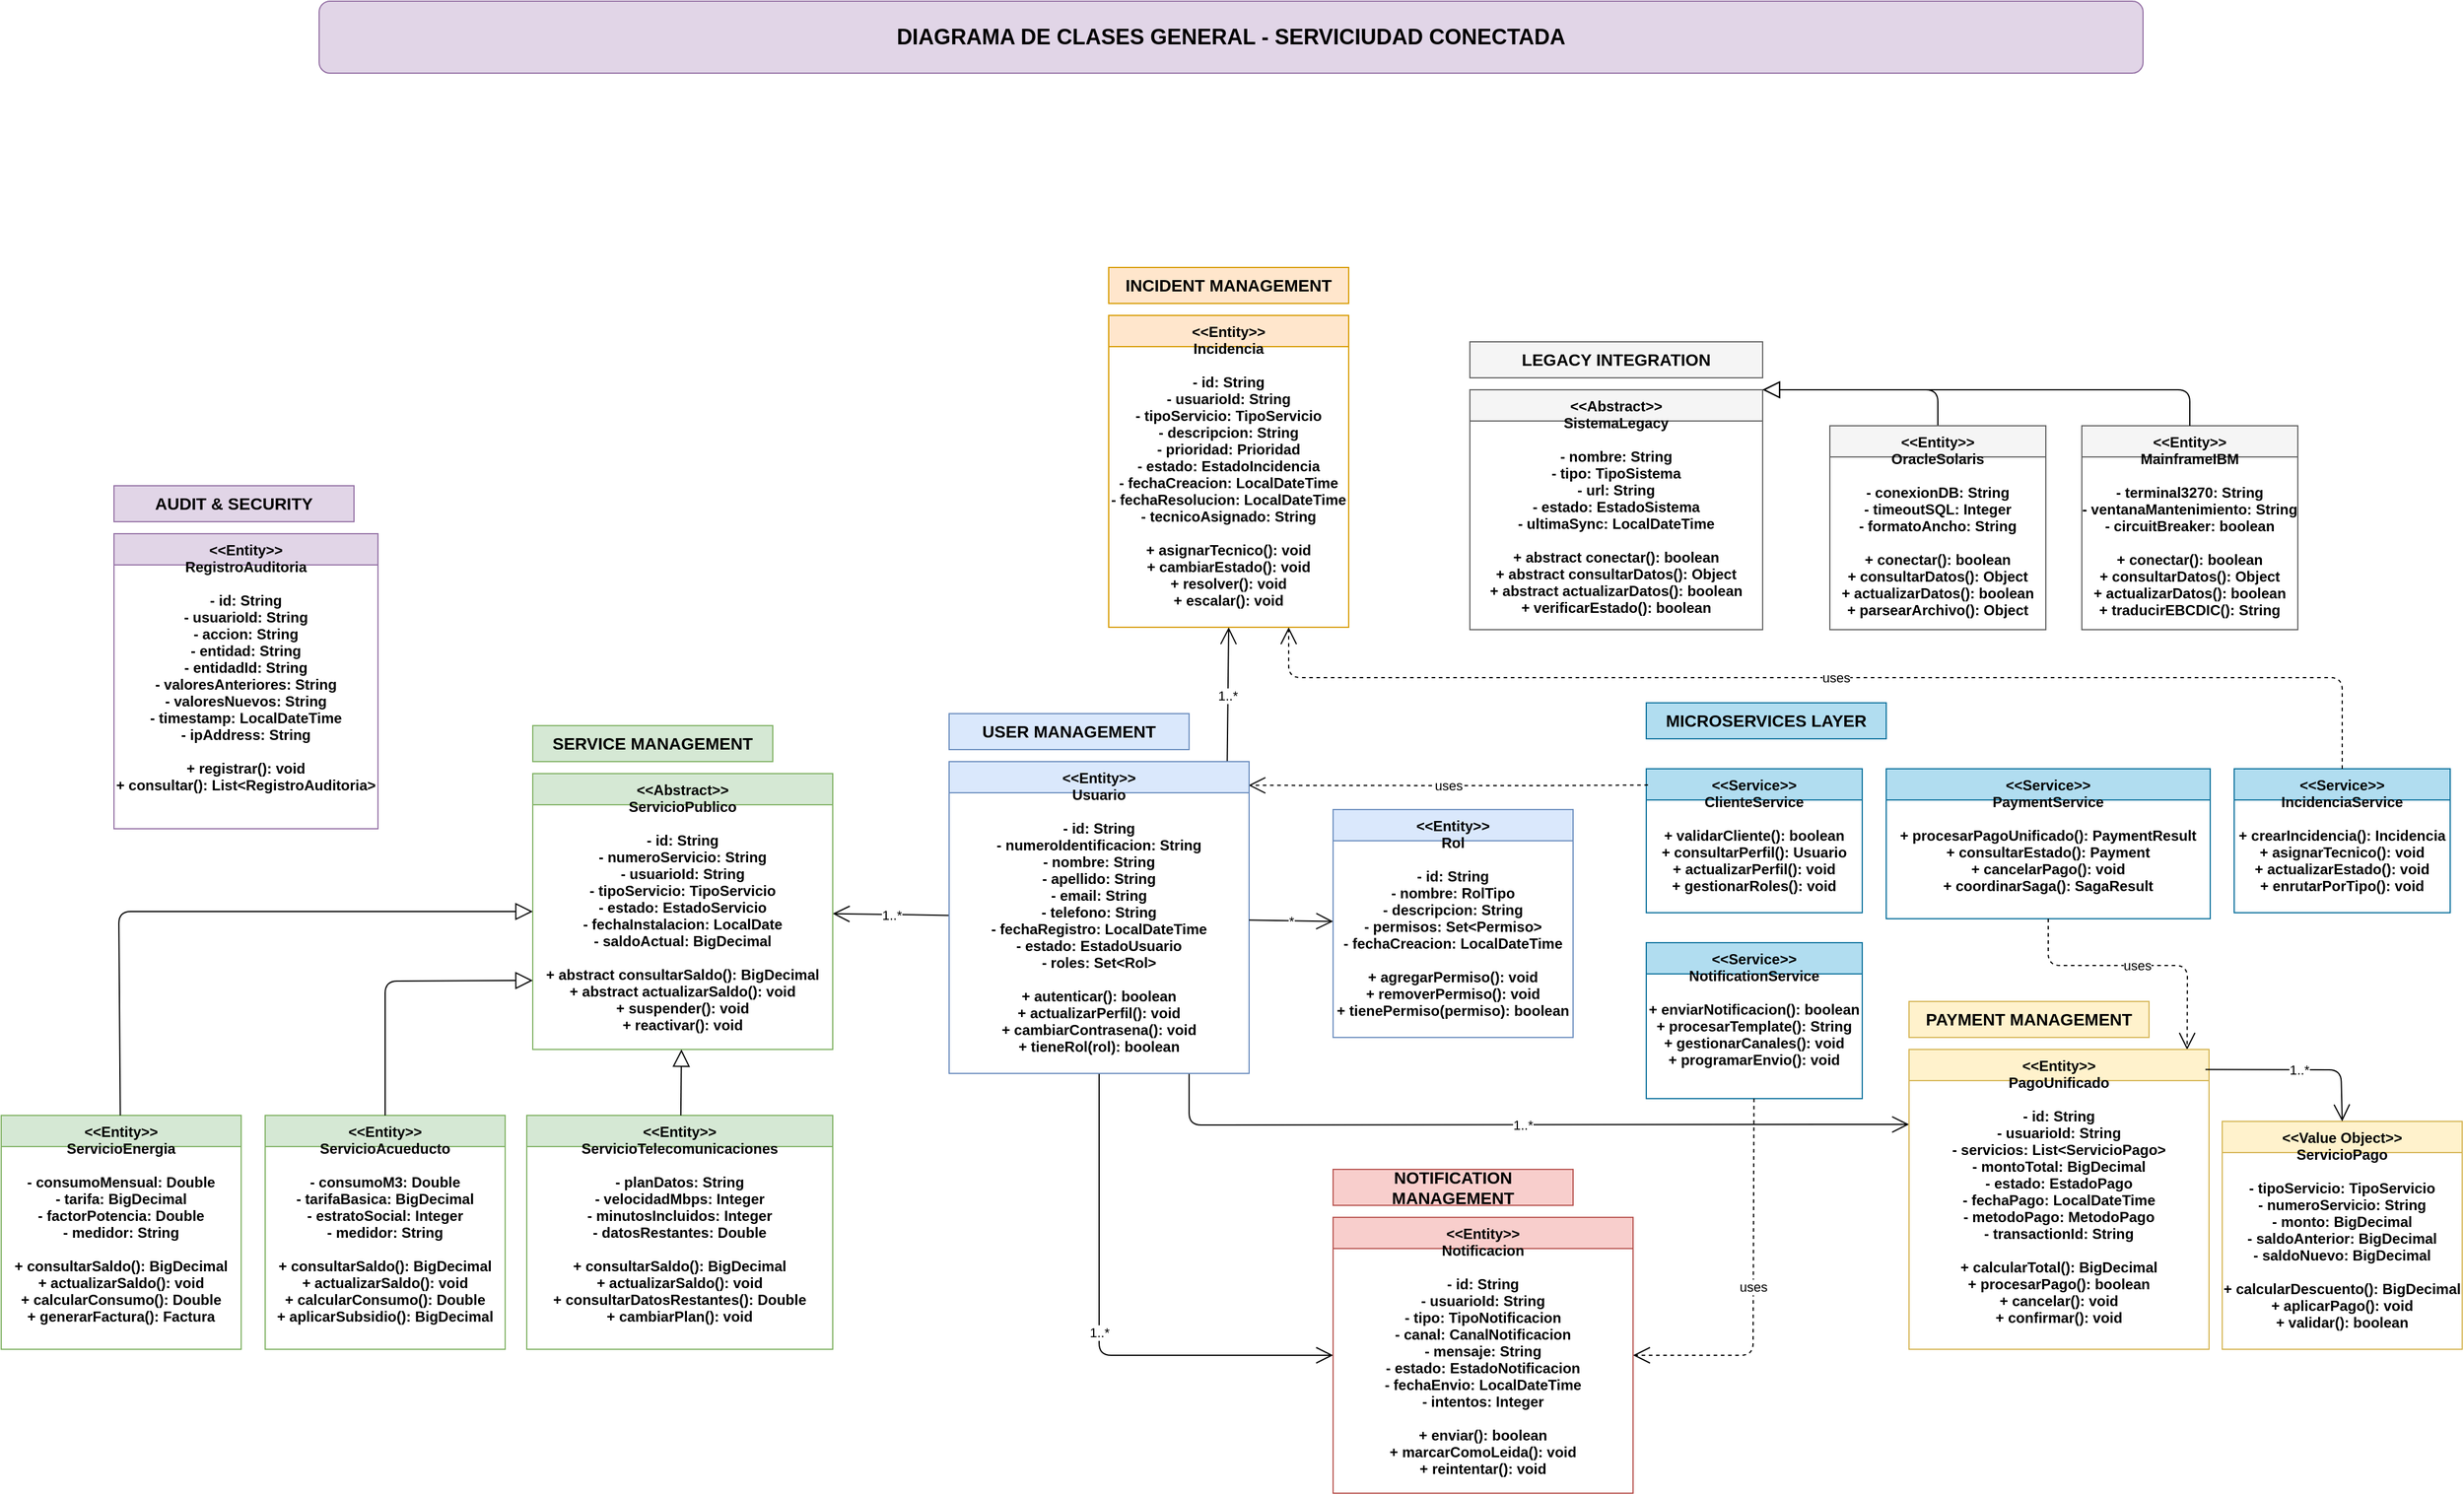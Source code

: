 <mxfile version="28.1.2">
  <diagram name="Diagrama de Clases General - ServiCiudad" id="AdEn_8ZgIc1_W0w9Dg7U">
    <mxGraphModel dx="5226" dy="3854" grid="1" gridSize="10" guides="1" tooltips="1" connect="1" arrows="1" fold="1" page="1" pageScale="1" pageWidth="2336" pageHeight="1654" math="0" shadow="0">
      <root>
        <mxCell id="0" />
        <mxCell id="1" parent="0" />
        <mxCell id="JGWOb-WuGtPD2TEfhMHL-1" value="DIAGRAMA DE CLASES GENERAL - SERVICIUDAD CONECTADA" style="rounded=1;whiteSpace=wrap;html=1;fillColor=#e1d5e7;strokeColor=#9673a6;fontSize=18;fontStyle=1;container=0;" vertex="1" parent="1">
          <mxGeometry x="-1928" y="-1560" width="1520" height="60" as="geometry" />
        </mxCell>
        <mxCell id="JGWOb-WuGtPD2TEfhMHL-17" value="AUDIT &amp; SECURITY" style="rounded=0;whiteSpace=wrap;html=1;fillColor=#e1d5e7;strokeColor=#9673a6;fontSize=14;fontStyle=1;container=0;" vertex="1" parent="1">
          <mxGeometry x="-2099" y="-1156" width="200" height="30" as="geometry" />
        </mxCell>
        <mxCell id="JGWOb-WuGtPD2TEfhMHL-18" value="&lt;&lt;Entity&gt;&gt;&#xa;RegistroAuditoria&#xa;&#xa;- id: String&#xa;- usuarioId: String&#xa;- accion: String&#xa;- entidad: String&#xa;- entidadId: String&#xa;- valoresAnteriores: String&#xa;- valoresNuevos: String&#xa;- timestamp: LocalDateTime&#xa;- ipAddress: String&#xa;&#xa;+ registrar(): void&#xa;+ consultar(): List&lt;RegistroAuditoria&gt;" style="swimlane;fontStyle=1;align=center;verticalAlign=top;childLayout=stackLayout;horizontal=1;startSize=26;horizontalStack=0;resizeParent=1;resizeParentMax=0;resizeLast=0;collapsible=1;marginBottom=0;fillColor=#e1d5e7;strokeColor=#9673a6;container=0;" vertex="1" parent="1">
          <mxGeometry x="-2099" y="-1116" width="220" height="246" as="geometry" />
        </mxCell>
        <mxCell id="JGWOb-WuGtPD2TEfhMHL-19" value="LEGACY INTEGRATION" style="rounded=0;whiteSpace=wrap;html=1;fillColor=#f5f5f5;strokeColor=#666666;fontSize=14;fontStyle=1;container=0;" vertex="1" parent="1">
          <mxGeometry x="-969" y="-1276" width="244" height="30" as="geometry" />
        </mxCell>
        <mxCell id="JGWOb-WuGtPD2TEfhMHL-20" value="&lt;&lt;Abstract&gt;&gt;&#xa;SistemaLegacy&#xa;&#xa;- nombre: String&#xa;- tipo: TipoSistema&#xa;- url: String&#xa;- estado: EstadoSistema&#xa;- ultimaSync: LocalDateTime&#xa;&#xa;+ abstract conectar(): boolean&#xa;+ abstract consultarDatos(): Object&#xa;+ abstract actualizarDatos(): boolean&#xa;+ verificarEstado(): boolean" style="swimlane;fontStyle=1;align=center;verticalAlign=top;childLayout=stackLayout;horizontal=1;startSize=26;horizontalStack=0;resizeParent=1;resizeParentMax=0;resizeLast=0;collapsible=1;marginBottom=0;fillColor=#f5f5f5;strokeColor=#666666;container=0;" vertex="1" parent="1">
          <mxGeometry x="-969" y="-1236" width="244" height="200" as="geometry" />
        </mxCell>
        <mxCell id="JGWOb-WuGtPD2TEfhMHL-21" value="&lt;&lt;Entity&gt;&gt;&#xa;MainframeIBM&#xa;&#xa;- terminal3270: String&#xa;- ventanaMantenimiento: String&#xa;- circuitBreaker: boolean&#xa;&#xa;+ conectar(): boolean&#xa;+ consultarDatos(): Object&#xa;+ actualizarDatos(): boolean&#xa;+ traducirEBCDIC(): String" style="swimlane;fontStyle=1;align=center;verticalAlign=top;childLayout=stackLayout;horizontal=1;startSize=26;horizontalStack=0;resizeParent=1;resizeParentMax=0;resizeLast=0;collapsible=1;marginBottom=0;fillColor=#f5f5f5;strokeColor=#666666;container=0;" vertex="1" parent="1">
          <mxGeometry x="-459" y="-1206" width="180" height="170" as="geometry" />
        </mxCell>
        <mxCell id="JGWOb-WuGtPD2TEfhMHL-23" value="MICROSERVICES LAYER" style="rounded=0;whiteSpace=wrap;html=1;fillColor=#b1ddf0;strokeColor=#10739e;fontSize=14;fontStyle=1;container=0;" vertex="1" parent="1">
          <mxGeometry x="-822" y="-975" width="200" height="30" as="geometry" />
        </mxCell>
        <mxCell id="JGWOb-WuGtPD2TEfhMHL-24" value="&lt;&lt;Service&gt;&gt;&#xa;ClienteService&#xa;&#xa;+ validarCliente(): boolean&#xa;+ consultarPerfil(): Usuario&#xa;+ actualizarPerfil(): void&#xa;+ gestionarRoles(): void" style="swimlane;fontStyle=1;align=center;verticalAlign=top;childLayout=stackLayout;horizontal=1;startSize=26;horizontalStack=0;resizeParent=1;resizeParentMax=0;resizeLast=0;collapsible=1;marginBottom=0;fillColor=#b1ddf0;strokeColor=#10739e;container=0;" vertex="1" parent="1">
          <mxGeometry x="-822" y="-920" width="180" height="120" as="geometry" />
        </mxCell>
        <mxCell id="JGWOb-WuGtPD2TEfhMHL-25" value="&lt;&lt;Service&gt;&gt;&#xa;PaymentService&#xa;&#xa;+ procesarPagoUnificado(): PaymentResult&#xa;+ consultarEstado(): Payment&#xa;+ cancelarPago(): void&#xa;+ coordinarSaga(): SagaResult" style="swimlane;fontStyle=1;align=center;verticalAlign=top;childLayout=stackLayout;horizontal=1;startSize=26;horizontalStack=0;resizeParent=1;resizeParentMax=0;resizeLast=0;collapsible=1;marginBottom=0;fillColor=#b1ddf0;strokeColor=#10739e;container=0;" vertex="1" parent="1">
          <mxGeometry x="-622" y="-920" width="270" height="125" as="geometry" />
        </mxCell>
        <mxCell id="JGWOb-WuGtPD2TEfhMHL-26" value="&lt;&lt;Service&gt;&gt;&#xa;NotificationService&#xa;&#xa;+ enviarNotificacion(): boolean&#xa;+ procesarTemplate(): String&#xa;+ gestionarCanales(): void&#xa;+ programarEnvio(): void" style="swimlane;fontStyle=1;align=center;verticalAlign=top;childLayout=stackLayout;horizontal=1;startSize=26;horizontalStack=0;resizeParent=1;resizeParentMax=0;resizeLast=0;collapsible=1;marginBottom=0;fillColor=#b1ddf0;strokeColor=#10739e;container=0;" vertex="1" parent="1">
          <mxGeometry x="-822" y="-775" width="180" height="130" as="geometry" />
        </mxCell>
        <mxCell id="JGWOb-WuGtPD2TEfhMHL-27" value="&lt;&lt;Service&gt;&gt;&#xa;IncidenciaService&#xa;&#xa;+ crearIncidencia(): Incidencia&#xa;+ asignarTecnico(): void&#xa;+ actualizarEstado(): void&#xa;+ enrutarPorTipo(): void" style="swimlane;fontStyle=1;align=center;verticalAlign=top;childLayout=stackLayout;horizontal=1;startSize=26;horizontalStack=0;resizeParent=1;resizeParentMax=0;resizeLast=0;collapsible=1;marginBottom=0;fillColor=#b1ddf0;strokeColor=#10739e;container=0;" vertex="1" parent="1">
          <mxGeometry x="-332" y="-920" width="180" height="120" as="geometry" />
        </mxCell>
        <mxCell id="JGWOb-WuGtPD2TEfhMHL-29" value="1..*" style="endArrow=open;endFill=0;endSize=12;html=1;strokeColor=#000000;entryX=0;entryY=0.25;entryDx=0;entryDy=0;" edge="1" parent="1" target="JGWOb-WuGtPD2TEfhMHL-6">
          <mxGeometry width="160" relative="1" as="geometry">
            <mxPoint x="-1203" y="-666" as="sourcePoint" />
            <mxPoint x="-1283" y="-626" as="targetPoint" />
            <Array as="points">
              <mxPoint x="-1203" y="-623" />
            </Array>
          </mxGeometry>
        </mxCell>
        <mxCell id="JGWOb-WuGtPD2TEfhMHL-34" value="1..*" style="endArrow=open;endFill=0;endSize=12;html=1;strokeColor=#000000;" edge="1" parent="1" source="JGWOb-WuGtPD2TEfhMHL-3" target="JGWOb-WuGtPD2TEfhMHL-9">
          <mxGeometry width="160" relative="1" as="geometry">
            <mxPoint x="-1153" y="-886" as="sourcePoint" />
            <mxPoint x="-883" y="-886" as="targetPoint" />
          </mxGeometry>
        </mxCell>
        <mxCell id="JGWOb-WuGtPD2TEfhMHL-35" value="1..*" style="endArrow=open;endFill=0;endSize=12;html=1;strokeColor=#000000;entryX=0.5;entryY=1;entryDx=0;entryDy=0;exitX=0.927;exitY=0.006;exitDx=0;exitDy=0;exitPerimeter=0;" edge="1" parent="1" source="JGWOb-WuGtPD2TEfhMHL-3" target="JGWOb-WuGtPD2TEfhMHL-16">
          <mxGeometry width="160" relative="1" as="geometry">
            <mxPoint x="-1173" y="-936" as="sourcePoint" />
            <mxPoint x="-1083" y="-346" as="targetPoint" />
          </mxGeometry>
        </mxCell>
        <mxCell id="JGWOb-WuGtPD2TEfhMHL-36" value="1..*" style="endArrow=open;endFill=0;endSize=12;html=1;strokeColor=#000000;entryX=0;entryY=0.5;entryDx=0;entryDy=0;" edge="1" parent="1" source="JGWOb-WuGtPD2TEfhMHL-3" target="JGWOb-WuGtPD2TEfhMHL-14">
          <mxGeometry x="0.002" width="160" relative="1" as="geometry">
            <mxPoint x="-1283" y="-706" as="sourcePoint" />
            <mxPoint x="-1283" y="-346" as="targetPoint" />
            <Array as="points">
              <mxPoint x="-1278" y="-431" />
            </Array>
            <mxPoint as="offset" />
          </mxGeometry>
        </mxCell>
        <mxCell id="JGWOb-WuGtPD2TEfhMHL-38" value="" style="endArrow=block;endFill=0;endSize=12;html=1;strokeColor=#000000;entryX=1;entryY=0;entryDx=0;entryDy=0;exitX=0.5;exitY=0;exitDx=0;exitDy=0;" edge="1" parent="1" source="JGWOb-WuGtPD2TEfhMHL-22" target="JGWOb-WuGtPD2TEfhMHL-20">
          <mxGeometry width="160" relative="1" as="geometry">
            <mxPoint x="-172" y="-1296" as="sourcePoint" />
            <mxPoint x="-312" y="-1316" as="targetPoint" />
            <Array as="points">
              <mxPoint x="-579" y="-1236" />
            </Array>
          </mxGeometry>
        </mxCell>
        <mxCell id="JGWOb-WuGtPD2TEfhMHL-39" value="uses" style="endArrow=open;endFill=0;endSize=12;html=1;strokeColor=#000000;dashed=1;entryX=0.998;entryY=0.076;entryDx=0;entryDy=0;entryPerimeter=0;exitX=0.008;exitY=0.113;exitDx=0;exitDy=0;exitPerimeter=0;" edge="1" parent="1" source="JGWOb-WuGtPD2TEfhMHL-24" target="JGWOb-WuGtPD2TEfhMHL-3">
          <mxGeometry width="160" relative="1" as="geometry">
            <mxPoint x="-183" y="-886" as="sourcePoint" />
            <mxPoint x="-1153" y="-886" as="targetPoint" />
            <Array as="points">
              <mxPoint x="-913" y="-906" />
              <mxPoint x="-973" y="-906" />
            </Array>
          </mxGeometry>
        </mxCell>
        <mxCell id="JGWOb-WuGtPD2TEfhMHL-40" value="uses" style="endArrow=open;endFill=0;endSize=12;html=1;strokeColor=#000000;dashed=1;entryX=0.927;entryY=0.001;entryDx=0;entryDy=0;entryPerimeter=0;" edge="1" parent="1" source="JGWOb-WuGtPD2TEfhMHL-25" target="JGWOb-WuGtPD2TEfhMHL-6">
          <mxGeometry width="160" relative="1" as="geometry">
            <mxPoint x="-183" y="-736" as="sourcePoint" />
            <mxPoint x="-1153" y="-586" as="targetPoint" />
            <Array as="points">
              <mxPoint x="-487" y="-756" />
              <mxPoint x="-371" y="-756" />
            </Array>
          </mxGeometry>
        </mxCell>
        <mxCell id="JGWOb-WuGtPD2TEfhMHL-41" value="uses" style="endArrow=open;endFill=0;endSize=12;html=1;strokeColor=#000000;dashed=1;entryX=1;entryY=0.5;entryDx=0;entryDy=0;" edge="1" parent="1" source="JGWOb-WuGtPD2TEfhMHL-26" target="JGWOb-WuGtPD2TEfhMHL-14">
          <mxGeometry width="160" relative="1" as="geometry">
            <mxPoint x="-183" y="-636" as="sourcePoint" />
            <mxPoint x="-1153" y="-286" as="targetPoint" />
            <Array as="points">
              <mxPoint x="-733" y="-431" />
            </Array>
          </mxGeometry>
        </mxCell>
        <mxCell id="JGWOb-WuGtPD2TEfhMHL-42" value="uses" style="endArrow=open;endFill=0;endSize=12;html=1;strokeColor=#000000;dashed=1;entryX=0.75;entryY=1;entryDx=0;entryDy=0;" edge="1" parent="1" source="JGWOb-WuGtPD2TEfhMHL-27" target="JGWOb-WuGtPD2TEfhMHL-16">
          <mxGeometry width="160" relative="1" as="geometry">
            <mxPoint x="-183" y="-516" as="sourcePoint" />
            <mxPoint x="-1093" y="-1086" as="targetPoint" />
            <Array as="points">
              <mxPoint x="-242" y="-996" />
              <mxPoint x="-1120" y="-996" />
            </Array>
          </mxGeometry>
        </mxCell>
        <mxCell id="JGWOb-WuGtPD2TEfhMHL-2" value="USER MANAGEMENT" style="rounded=0;whiteSpace=wrap;html=1;fillColor=#dae8fc;strokeColor=#6c8ebf;fontSize=14;fontStyle=1;container=0;" vertex="1" parent="1">
          <mxGeometry x="-1403" y="-966" width="200" height="30" as="geometry" />
        </mxCell>
        <mxCell id="JGWOb-WuGtPD2TEfhMHL-3" value="&lt;&lt;Entity&gt;&gt;&#xa;Usuario&#xa;&#xa;- id: String&#xa;- numeroIdentificacion: String&#xa;- nombre: String&#xa;- apellido: String&#xa;- email: String&#xa;- telefono: String&#xa;- fechaRegistro: LocalDateTime&#xa;- estado: EstadoUsuario&#xa;- roles: Set&lt;Rol&gt;&#xa;&#xa;+ autenticar(): boolean&#xa;+ actualizarPerfil(): void&#xa;+ cambiarContrasena(): void&#xa;+ tieneRol(rol): boolean" style="swimlane;fontStyle=1;align=center;verticalAlign=top;childLayout=stackLayout;horizontal=1;startSize=26;horizontalStack=0;resizeParent=1;resizeParentMax=0;resizeLast=0;collapsible=1;marginBottom=0;fillColor=#dae8fc;strokeColor=#6c8ebf;container=0;" vertex="1" parent="1">
          <mxGeometry x="-1403" y="-926" width="250" height="260" as="geometry" />
        </mxCell>
        <mxCell id="JGWOb-WuGtPD2TEfhMHL-4" value="&lt;&lt;Entity&gt;&gt;&#xa;Rol&#xa;&#xa;- id: String&#xa;- nombre: RolTipo&#xa;- descripcion: String&#xa;- permisos: Set&lt;Permiso&gt;&#xa;- fechaCreacion: LocalDateTime&#xa;&#xa;+ agregarPermiso(): void&#xa;+ removerPermiso(): void&#xa;+ tienePermiso(permiso): boolean" style="swimlane;fontStyle=1;align=center;verticalAlign=top;childLayout=stackLayout;horizontal=1;startSize=26;horizontalStack=0;resizeParent=1;resizeParentMax=0;resizeLast=0;collapsible=1;marginBottom=0;fillColor=#dae8fc;strokeColor=#6c8ebf;container=0;" vertex="1" parent="1">
          <mxGeometry x="-1083" y="-886" width="200" height="190" as="geometry" />
        </mxCell>
        <mxCell id="JGWOb-WuGtPD2TEfhMHL-28" value="*" style="endArrow=open;endFill=0;endSize=12;html=1;strokeColor=#000000;" edge="1" parent="1" source="JGWOb-WuGtPD2TEfhMHL-3" target="JGWOb-WuGtPD2TEfhMHL-4">
          <mxGeometry width="160" relative="1" as="geometry">
            <mxPoint x="-1153" y="-866" as="sourcePoint" />
            <mxPoint x="-1123" y="-866" as="targetPoint" />
          </mxGeometry>
        </mxCell>
        <mxCell id="JGWOb-WuGtPD2TEfhMHL-5" value="PAYMENT MANAGEMENT" style="rounded=0;whiteSpace=wrap;html=1;fillColor=#fff2cc;strokeColor=#d6b656;fontSize=14;fontStyle=1;container=0;" vertex="1" parent="1">
          <mxGeometry x="-603" y="-726" width="200" height="30" as="geometry" />
        </mxCell>
        <mxCell id="JGWOb-WuGtPD2TEfhMHL-6" value="&lt;&lt;Entity&gt;&gt;&#xa;PagoUnificado&#xa;&#xa;- id: String&#xa;- usuarioId: String&#xa;- servicios: List&lt;ServicioPago&gt;&#xa;- montoTotal: BigDecimal&#xa;- estado: EstadoPago&#xa;- fechaPago: LocalDateTime&#xa;- metodoPago: MetodoPago&#xa;- transactionId: String&#xa;&#xa;+ calcularTotal(): BigDecimal&#xa;+ procesarPago(): boolean&#xa;+ cancelar(): void&#xa;+ confirmar(): void" style="swimlane;fontStyle=1;align=center;verticalAlign=top;childLayout=stackLayout;horizontal=1;startSize=26;horizontalStack=0;resizeParent=1;resizeParentMax=0;resizeLast=0;collapsible=1;marginBottom=0;fillColor=#fff2cc;strokeColor=#d6b656;container=0;" vertex="1" parent="1">
          <mxGeometry x="-603" y="-686" width="250" height="250" as="geometry" />
        </mxCell>
        <mxCell id="JGWOb-WuGtPD2TEfhMHL-7" value="&lt;&lt;Value Object&gt;&gt;&#xa;ServicioPago&#xa;&#xa;- tipoServicio: TipoServicio&#xa;- numeroServicio: String&#xa;- monto: BigDecimal&#xa;- saldoAnterior: BigDecimal&#xa;- saldoNuevo: BigDecimal&#xa;&#xa;+ calcularDescuento(): BigDecimal&#xa;+ aplicarPago(): void&#xa;+ validar(): boolean" style="swimlane;fontStyle=1;align=center;verticalAlign=top;childLayout=stackLayout;horizontal=1;startSize=26;horizontalStack=0;resizeParent=1;resizeParentMax=0;resizeLast=0;collapsible=1;marginBottom=0;fillColor=#fff2cc;strokeColor=#d6b656;container=0;" vertex="1" parent="1">
          <mxGeometry x="-342" y="-626" width="200" height="190" as="geometry" />
        </mxCell>
        <mxCell id="JGWOb-WuGtPD2TEfhMHL-30" value="1..*" style="endArrow=open;endFill=0;endSize=12;html=1;strokeColor=#000000;entryX=0.5;entryY=0;entryDx=0;entryDy=0;exitX=0.988;exitY=0.067;exitDx=0;exitDy=0;exitPerimeter=0;" edge="1" parent="1" source="JGWOb-WuGtPD2TEfhMHL-6" target="JGWOb-WuGtPD2TEfhMHL-7">
          <mxGeometry width="160" relative="1" as="geometry">
            <mxPoint x="-378" y="-586" as="sourcePoint" />
            <mxPoint x="-348" y="-586" as="targetPoint" />
            <Array as="points">
              <mxPoint x="-243" y="-669" />
            </Array>
          </mxGeometry>
        </mxCell>
        <mxCell id="JGWOb-WuGtPD2TEfhMHL-13" value="NOTIFICATION MANAGEMENT" style="rounded=0;whiteSpace=wrap;html=1;fillColor=#f8cecc;strokeColor=#b85450;fontSize=14;fontStyle=1;container=0;" vertex="1" parent="1">
          <mxGeometry x="-1083" y="-586" width="200" height="30" as="geometry" />
        </mxCell>
        <mxCell id="JGWOb-WuGtPD2TEfhMHL-14" value="&lt;&lt;Entity&gt;&gt;&#xa;Notificacion&#xa;&#xa;- id: String&#xa;- usuarioId: String&#xa;- tipo: TipoNotificacion&#xa;- canal: CanalNotificacion&#xa;- mensaje: String&#xa;- estado: EstadoNotificacion&#xa;- fechaEnvio: LocalDateTime&#xa;- intentos: Integer&#xa;&#xa;+ enviar(): boolean&#xa;+ marcarComoLeida(): void&#xa;+ reintentar(): void" style="swimlane;fontStyle=1;align=center;verticalAlign=top;childLayout=stackLayout;horizontal=1;startSize=26;horizontalStack=0;resizeParent=1;resizeParentMax=0;resizeLast=0;collapsible=1;marginBottom=0;fillColor=#f8cecc;strokeColor=#b85450;container=0;" vertex="1" parent="1">
          <mxGeometry x="-1083" y="-546" width="250" height="230" as="geometry" />
        </mxCell>
        <mxCell id="JGWOb-WuGtPD2TEfhMHL-8" value="SERVICE MANAGEMENT" style="rounded=0;whiteSpace=wrap;html=1;fillColor=#d5e8d4;strokeColor=#82b366;fontSize=14;fontStyle=1;container=0;" vertex="1" parent="1">
          <mxGeometry x="-1750" y="-956" width="200" height="30" as="geometry" />
        </mxCell>
        <mxCell id="JGWOb-WuGtPD2TEfhMHL-9" value="&lt;&lt;Abstract&gt;&gt;&#xa;ServicioPublico&#xa;&#xa;- id: String&#xa;- numeroServicio: String&#xa;- usuarioId: String&#xa;- tipoServicio: TipoServicio&#xa;- estado: EstadoServicio&#xa;- fechaInstalacion: LocalDate&#xa;- saldoActual: BigDecimal&#xa;&#xa;+ abstract consultarSaldo(): BigDecimal&#xa;+ abstract actualizarSaldo(): void&#xa;+ suspender(): void&#xa;+ reactivar(): void" style="swimlane;fontStyle=1;align=center;verticalAlign=top;childLayout=stackLayout;horizontal=1;startSize=26;horizontalStack=0;resizeParent=1;resizeParentMax=0;resizeLast=0;collapsible=1;marginBottom=0;fillColor=#d5e8d4;strokeColor=#82b366;container=0;" vertex="1" parent="1">
          <mxGeometry x="-1750" y="-916" width="250" height="230" as="geometry" />
        </mxCell>
        <mxCell id="JGWOb-WuGtPD2TEfhMHL-10" value="&lt;&lt;Entity&gt;&gt;&#xa;ServicioEnergia&#xa;&#xa;- consumoMensual: Double&#xa;- tarifa: BigDecimal&#xa;- factorPotencia: Double&#xa;- medidor: String&#xa;&#xa;+ consultarSaldo(): BigDecimal&#xa;+ actualizarSaldo(): void&#xa;+ calcularConsumo(): Double&#xa;+ generarFactura(): Factura" style="swimlane;fontStyle=1;align=center;verticalAlign=top;childLayout=stackLayout;horizontal=1;startSize=26;horizontalStack=0;resizeParent=1;resizeParentMax=0;resizeLast=0;collapsible=1;marginBottom=0;fillColor=#d5e8d4;strokeColor=#82b366;container=0;" vertex="1" parent="1">
          <mxGeometry x="-2193" y="-631" width="200" height="195" as="geometry" />
        </mxCell>
        <mxCell id="JGWOb-WuGtPD2TEfhMHL-11" value="&lt;&lt;Entity&gt;&gt;&#xa;ServicioAcueducto&#xa;&#xa;- consumoM3: Double&#xa;- tarifaBasica: BigDecimal&#xa;- estratoSocial: Integer&#xa;- medidor: String&#xa;&#xa;+ consultarSaldo(): BigDecimal&#xa;+ actualizarSaldo(): void&#xa;+ calcularConsumo(): Double&#xa;+ aplicarSubsidio(): BigDecimal" style="swimlane;fontStyle=1;align=center;verticalAlign=top;childLayout=stackLayout;horizontal=1;startSize=26;horizontalStack=0;resizeParent=1;resizeParentMax=0;resizeLast=0;collapsible=1;marginBottom=0;fillColor=#d5e8d4;strokeColor=#82b366;container=0;" vertex="1" parent="1">
          <mxGeometry x="-1973" y="-631" width="200" height="195" as="geometry" />
        </mxCell>
        <mxCell id="JGWOb-WuGtPD2TEfhMHL-12" value="&lt;&lt;Entity&gt;&gt;&#xa;ServicioTelecomunicaciones&#xa;&#xa;- planDatos: String&#xa;- velocidadMbps: Integer&#xa;- minutosIncluidos: Integer&#xa;- datosRestantes: Double&#xa;&#xa;+ consultarSaldo(): BigDecimal&#xa;+ actualizarSaldo(): void&#xa;+ consultarDatosRestantes(): Double&#xa;+ cambiarPlan(): void" style="swimlane;fontStyle=1;align=center;verticalAlign=top;childLayout=stackLayout;horizontal=1;startSize=26;horizontalStack=0;resizeParent=1;resizeParentMax=0;resizeLast=0;collapsible=1;marginBottom=0;fillColor=#d5e8d4;strokeColor=#82b366;container=0;" vertex="1" parent="1">
          <mxGeometry x="-1755" y="-631" width="255" height="195" as="geometry" />
        </mxCell>
        <mxCell id="JGWOb-WuGtPD2TEfhMHL-31" value="" style="endArrow=block;endFill=0;endSize=12;html=1;strokeColor=#000000;" edge="1" parent="1" source="JGWOb-WuGtPD2TEfhMHL-10" target="JGWOb-WuGtPD2TEfhMHL-9">
          <mxGeometry width="160" relative="1" as="geometry">
            <mxPoint x="-1650" y="-696" as="sourcePoint" />
            <mxPoint x="-1650" y="-716" as="targetPoint" />
            <Array as="points">
              <mxPoint x="-2095" y="-801" />
            </Array>
          </mxGeometry>
        </mxCell>
        <mxCell id="JGWOb-WuGtPD2TEfhMHL-32" value="" style="endArrow=block;endFill=0;endSize=12;html=1;strokeColor=#000000;entryX=0;entryY=0.75;entryDx=0;entryDy=0;" edge="1" parent="1" source="JGWOb-WuGtPD2TEfhMHL-11" target="JGWOb-WuGtPD2TEfhMHL-9">
          <mxGeometry width="160" relative="1" as="geometry">
            <mxPoint x="-1500" y="-696" as="sourcePoint" />
            <mxPoint x="-1600" y="-716" as="targetPoint" />
            <Array as="points">
              <mxPoint x="-1873" y="-743" />
            </Array>
          </mxGeometry>
        </mxCell>
        <mxCell id="JGWOb-WuGtPD2TEfhMHL-33" value="" style="endArrow=block;endFill=0;endSize=12;html=1;strokeColor=#000000;" edge="1" parent="1" source="JGWOb-WuGtPD2TEfhMHL-12" target="JGWOb-WuGtPD2TEfhMHL-9">
          <mxGeometry width="160" relative="1" as="geometry">
            <mxPoint x="-1250" y="-696" as="sourcePoint" />
            <mxPoint x="-1550" y="-716" as="targetPoint" />
          </mxGeometry>
        </mxCell>
        <mxCell id="JGWOb-WuGtPD2TEfhMHL-15" value="INCIDENT MANAGEMENT" style="rounded=0;whiteSpace=wrap;html=1;fillColor=#ffe6cc;strokeColor=#d79b00;fontSize=14;fontStyle=1;container=0;" vertex="1" parent="1">
          <mxGeometry x="-1270" y="-1338" width="200" height="30" as="geometry" />
        </mxCell>
        <mxCell id="JGWOb-WuGtPD2TEfhMHL-16" value="&lt;&lt;Entity&gt;&gt;&#xa;Incidencia&#xa;&#xa;- id: String&#xa;- usuarioId: String&#xa;- tipoServicio: TipoServicio&#xa;- descripcion: String&#xa;- prioridad: Prioridad&#xa;- estado: EstadoIncidencia&#xa;- fechaCreacion: LocalDateTime&#xa;- fechaResolucion: LocalDateTime&#xa;- tecnicoAsignado: String&#xa;&#xa;+ asignarTecnico(): void&#xa;+ cambiarEstado(): void&#xa;+ resolver(): void&#xa;+ escalar(): void" style="swimlane;fontStyle=1;align=center;verticalAlign=top;childLayout=stackLayout;horizontal=1;startSize=26;horizontalStack=0;resizeParent=1;resizeParentMax=0;resizeLast=0;collapsible=1;marginBottom=0;fillColor=#ffe6cc;strokeColor=#d79b00;container=0;" vertex="1" parent="1">
          <mxGeometry x="-1270" y="-1298" width="200" height="260" as="geometry" />
        </mxCell>
        <mxCell id="JGWOb-WuGtPD2TEfhMHL-49" value="" style="endArrow=block;endFill=0;endSize=12;html=1;strokeColor=#000000;entryX=1;entryY=0;entryDx=0;entryDy=0;exitX=0.5;exitY=0;exitDx=0;exitDy=0;" edge="1" parent="1" source="JGWOb-WuGtPD2TEfhMHL-21" target="JGWOb-WuGtPD2TEfhMHL-20">
          <mxGeometry width="160" relative="1" as="geometry">
            <mxPoint x="-359" y="-1276" as="sourcePoint" />
            <mxPoint x="-735" y="-1157" as="targetPoint" />
            <Array as="points">
              <mxPoint x="-369" y="-1236" />
            </Array>
          </mxGeometry>
        </mxCell>
        <mxCell id="JGWOb-WuGtPD2TEfhMHL-22" value="&lt;&lt;Entity&gt;&gt;&#xa;OracleSolaris&#xa;&#xa;- conexionDB: String&#xa;- timeoutSQL: Integer&#xa;- formatoAncho: String&#xa;&#xa;+ conectar(): boolean&#xa;+ consultarDatos(): Object&#xa;+ actualizarDatos(): boolean&#xa;+ parsearArchivo(): Object" style="swimlane;fontStyle=1;align=center;verticalAlign=top;childLayout=stackLayout;horizontal=1;startSize=26;horizontalStack=0;resizeParent=1;resizeParentMax=0;resizeLast=0;collapsible=1;marginBottom=0;fillColor=#f5f5f5;strokeColor=#666666;container=0;" vertex="1" parent="1">
          <mxGeometry x="-669" y="-1206" width="180" height="170" as="geometry" />
        </mxCell>
      </root>
    </mxGraphModel>
  </diagram>
</mxfile>
